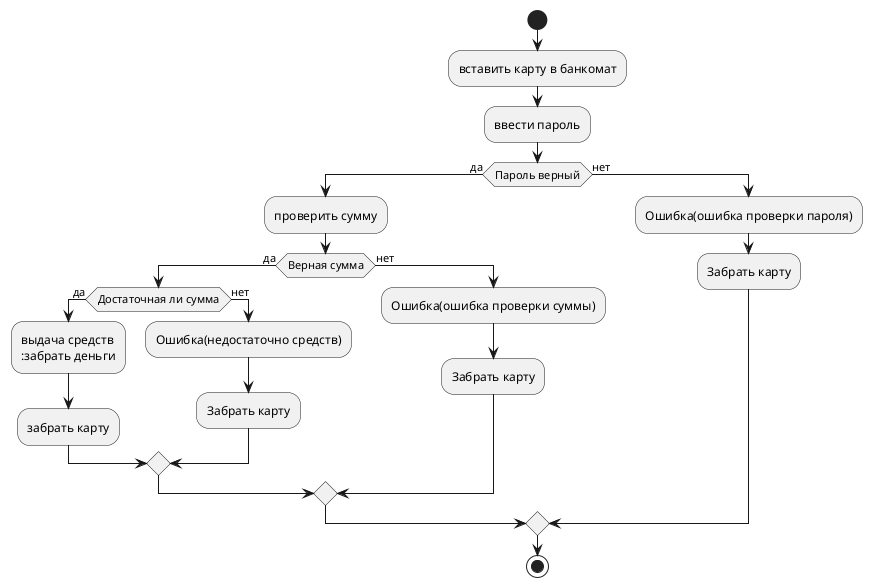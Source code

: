 @startuml
start
:вставить карту в банкомат;
:ввести пароль;
if (Пароль верный) then (да)
:проверить сумму;
if (Верная сумма) then (да)
if (Достаточная ли сумма) then (да)
:выдача средств
:забрать деньги;
:забрать карту;
else (нет)
:Ошибка(недостаточно средств);
:Забрать карту;
endif
else (нет)
:Ошибка(ошибка проверки суммы);
:Забрать карту;
endif
else (нет)
:Ошибка(ошибка проверки пароля);
:Забрать карту;
endif
stop

@enduml
